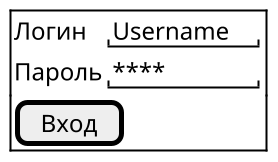 @startsalt

scale 2

{+

{
    Логин  | "Username "
    Пароль | "****     "
}
[ Вход ]

}

@endsalt
